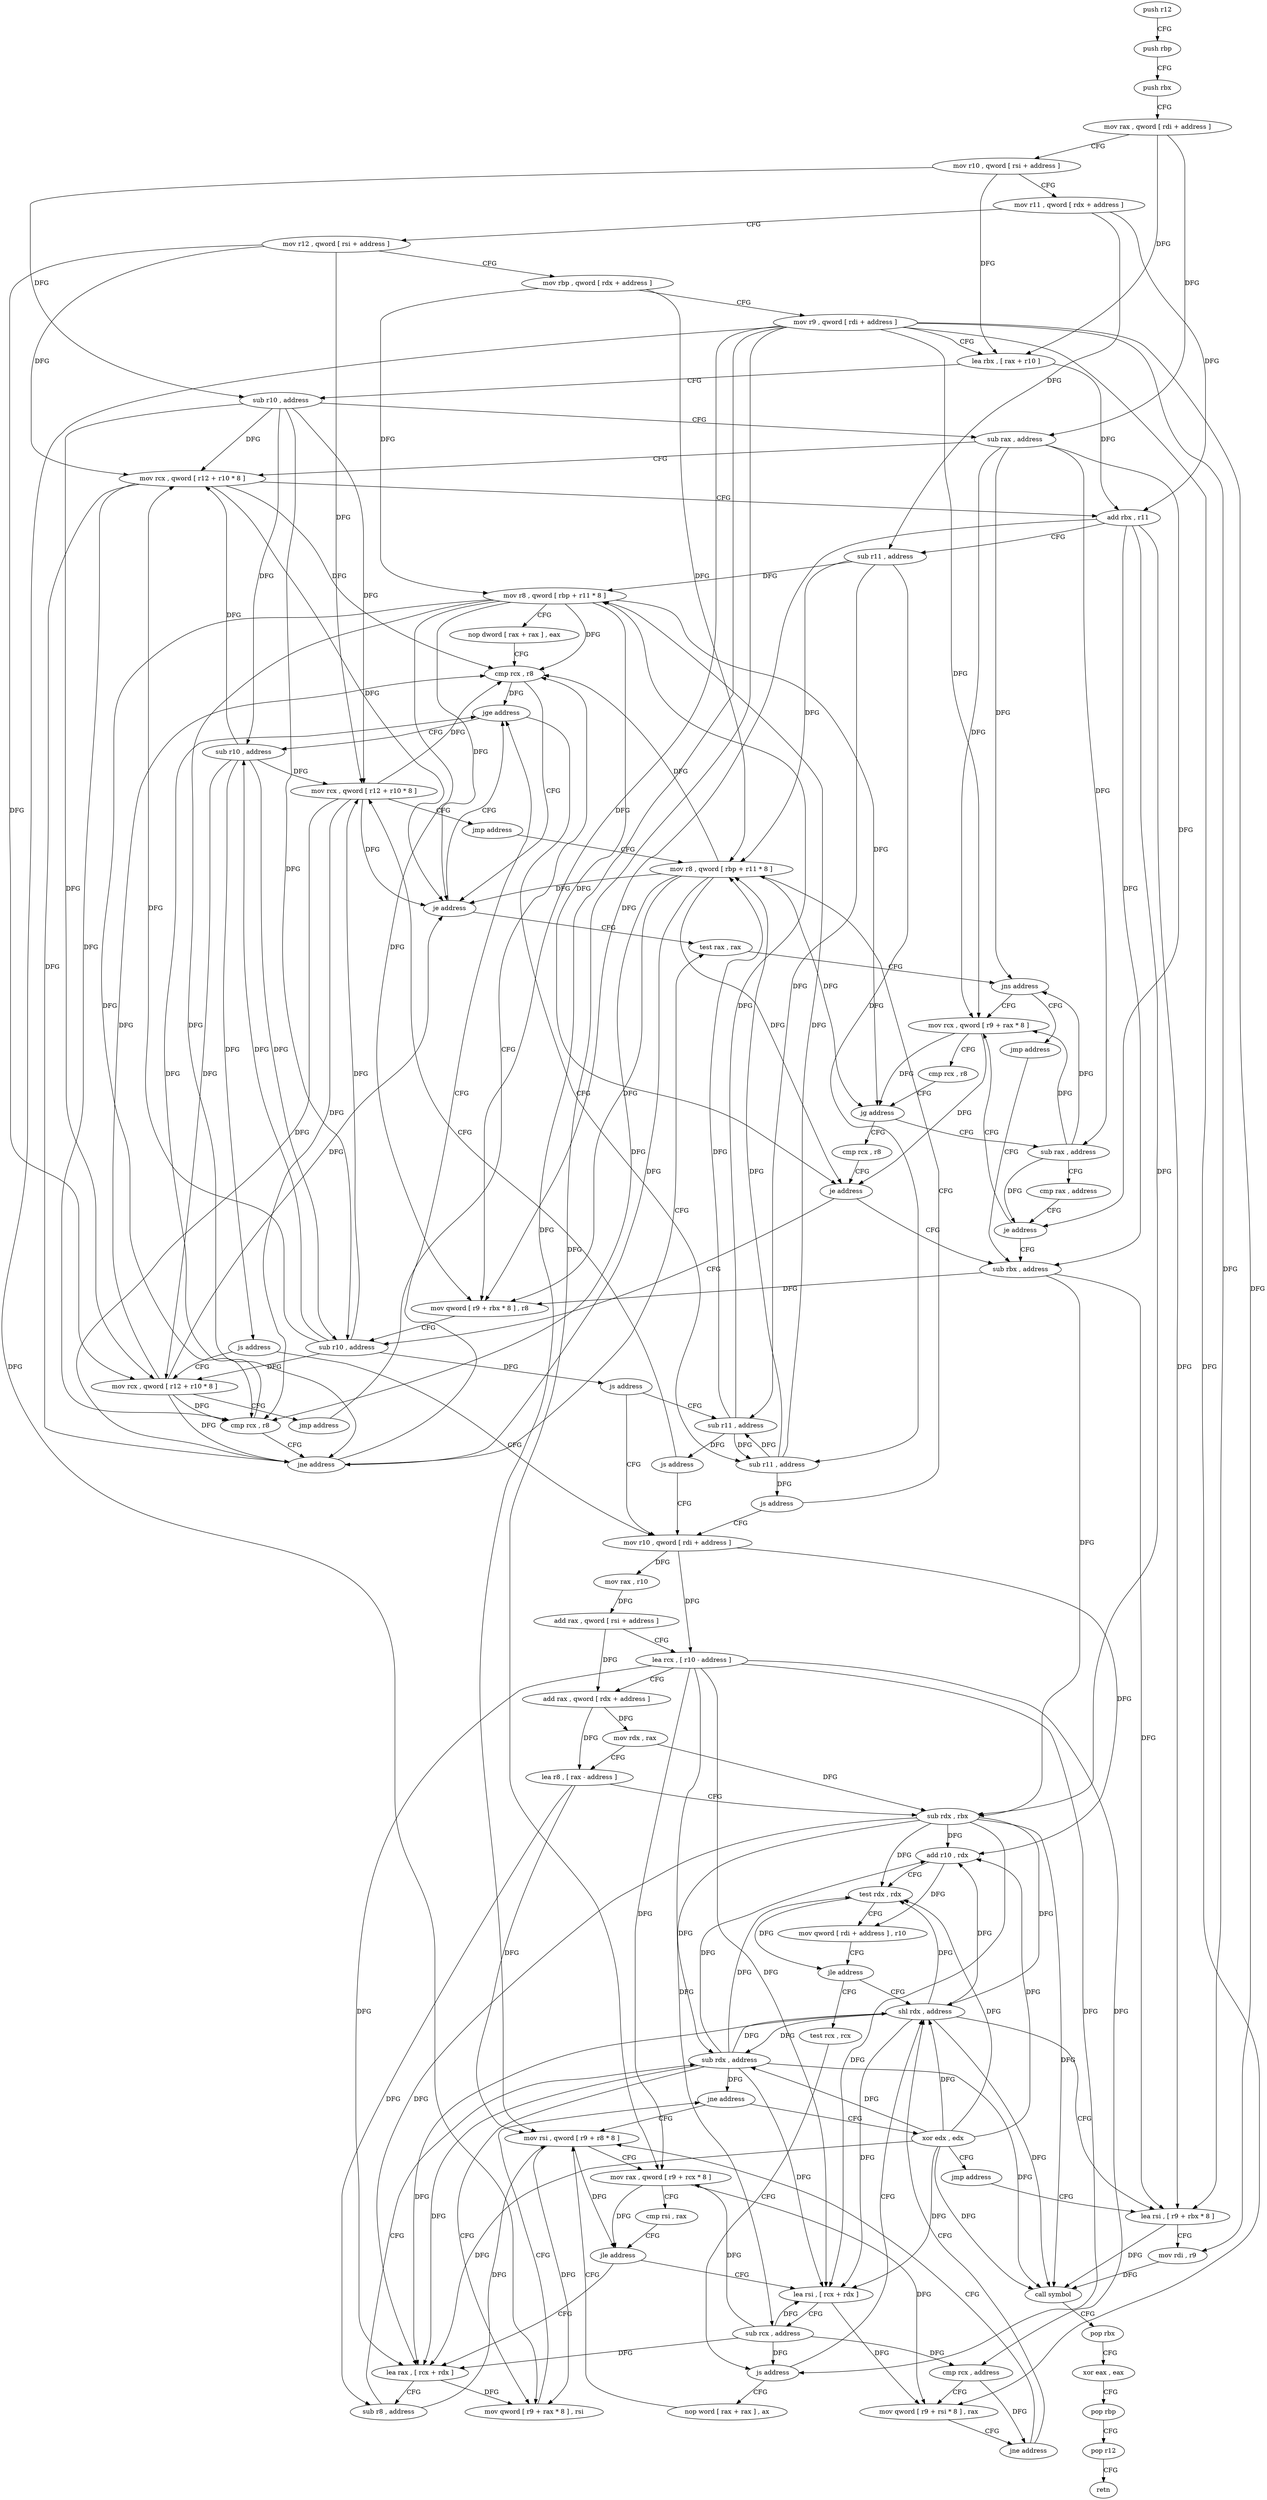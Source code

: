 digraph "func" {
"4367664" [label = "push r12" ]
"4367666" [label = "push rbp" ]
"4367667" [label = "push rbx" ]
"4367668" [label = "mov rax , qword [ rdi + address ]" ]
"4367672" [label = "mov r10 , qword [ rsi + address ]" ]
"4367676" [label = "mov r11 , qword [ rdx + address ]" ]
"4367680" [label = "mov r12 , qword [ rsi + address ]" ]
"4367684" [label = "mov rbp , qword [ rdx + address ]" ]
"4367688" [label = "mov r9 , qword [ rdi + address ]" ]
"4367692" [label = "lea rbx , [ rax + r10 ]" ]
"4367696" [label = "sub r10 , address" ]
"4367700" [label = "sub rax , address" ]
"4367704" [label = "mov rcx , qword [ r12 + r10 * 8 ]" ]
"4367708" [label = "add rbx , r11" ]
"4367711" [label = "sub r11 , address" ]
"4367715" [label = "mov r8 , qword [ rbp + r11 * 8 ]" ]
"4367720" [label = "nop dword [ rax + rax ] , eax" ]
"4367728" [label = "cmp rcx , r8" ]
"4367751" [label = "test rax , rax" ]
"4367754" [label = "jns address" ]
"4367770" [label = "mov rcx , qword [ r9 + rax * 8 ]" ]
"4367756" [label = "jmp address" ]
"4367733" [label = "jge address" ]
"4367816" [label = "sub r10 , address" ]
"4367735" [label = "sub r11 , address" ]
"4367774" [label = "cmp rcx , r8" ]
"4367777" [label = "jg address" ]
"4367760" [label = "sub rax , address" ]
"4367779" [label = "cmp rcx , r8" ]
"4367784" [label = "sub rbx , address" ]
"4367820" [label = "js address" ]
"4367828" [label = "mov r10 , qword [ rdi + address ]" ]
"4367822" [label = "mov rcx , qword [ r12 + r10 * 8 ]" ]
"4367739" [label = "js address" ]
"4367741" [label = "mov r8 , qword [ rbp + r11 * 8 ]" ]
"4367764" [label = "cmp rax , address" ]
"4367768" [label = "je address" ]
"4367782" [label = "je address" ]
"4367792" [label = "sub r10 , address" ]
"4367788" [label = "mov qword [ r9 + rbx * 8 ] , r8" ]
"4367832" [label = "mov rax , r10" ]
"4367835" [label = "add rax , qword [ rsi + address ]" ]
"4367839" [label = "lea rcx , [ r10 - address ]" ]
"4367843" [label = "add rax , qword [ rdx + address ]" ]
"4367847" [label = "mov rdx , rax" ]
"4367850" [label = "lea r8 , [ rax - address ]" ]
"4367854" [label = "sub rdx , rbx" ]
"4367857" [label = "add r10 , rdx" ]
"4367860" [label = "test rdx , rdx" ]
"4367863" [label = "mov qword [ rdi + address ] , r10" ]
"4367867" [label = "jle address" ]
"4367938" [label = "shl rdx , address" ]
"4367869" [label = "test rcx , rcx" ]
"4367826" [label = "jmp address" ]
"4367746" [label = "cmp rcx , r8" ]
"4367749" [label = "jne address" ]
"4367796" [label = "js address" ]
"4367798" [label = "sub r11 , address" ]
"4367802" [label = "js address" ]
"4367804" [label = "mov rcx , qword [ r12 + r10 * 8 ]" ]
"4367942" [label = "lea rsi , [ r9 + rbx * 8 ]" ]
"4367872" [label = "js address" ]
"4367874" [label = "nop word [ rax + rax ] , ax" ]
"4367731" [label = "je address" ]
"4367808" [label = "jmp address" ]
"4367880" [label = "mov rsi , qword [ r9 + r8 * 8 ]" ]
"4367920" [label = "lea rsi , [ rcx + rdx ]" ]
"4367924" [label = "sub rcx , address" ]
"4367928" [label = "cmp rcx , address" ]
"4367932" [label = "mov qword [ r9 + rsi * 8 ] , rax" ]
"4367936" [label = "jne address" ]
"4367893" [label = "lea rax , [ rcx + rdx ]" ]
"4367897" [label = "sub r8 , address" ]
"4367901" [label = "sub rdx , address" ]
"4367905" [label = "mov qword [ r9 + rax * 8 ] , rsi" ]
"4367909" [label = "jne address" ]
"4367911" [label = "xor edx , edx" ]
"4367884" [label = "mov rax , qword [ r9 + rcx * 8 ]" ]
"4367888" [label = "cmp rsi , rax" ]
"4367891" [label = "jle address" ]
"4367913" [label = "jmp address" ]
"4367946" [label = "mov rdi , r9" ]
"4367949" [label = "call symbol" ]
"4367954" [label = "pop rbx" ]
"4367955" [label = "xor eax , eax" ]
"4367957" [label = "pop rbp" ]
"4367958" [label = "pop r12" ]
"4367960" [label = "retn" ]
"4367664" -> "4367666" [ label = "CFG" ]
"4367666" -> "4367667" [ label = "CFG" ]
"4367667" -> "4367668" [ label = "CFG" ]
"4367668" -> "4367672" [ label = "CFG" ]
"4367668" -> "4367692" [ label = "DFG" ]
"4367668" -> "4367700" [ label = "DFG" ]
"4367672" -> "4367676" [ label = "CFG" ]
"4367672" -> "4367692" [ label = "DFG" ]
"4367672" -> "4367696" [ label = "DFG" ]
"4367676" -> "4367680" [ label = "CFG" ]
"4367676" -> "4367708" [ label = "DFG" ]
"4367676" -> "4367711" [ label = "DFG" ]
"4367680" -> "4367684" [ label = "CFG" ]
"4367680" -> "4367704" [ label = "DFG" ]
"4367680" -> "4367822" [ label = "DFG" ]
"4367680" -> "4367804" [ label = "DFG" ]
"4367684" -> "4367688" [ label = "CFG" ]
"4367684" -> "4367715" [ label = "DFG" ]
"4367684" -> "4367741" [ label = "DFG" ]
"4367688" -> "4367692" [ label = "CFG" ]
"4367688" -> "4367770" [ label = "DFG" ]
"4367688" -> "4367788" [ label = "DFG" ]
"4367688" -> "4367942" [ label = "DFG" ]
"4367688" -> "4367946" [ label = "DFG" ]
"4367688" -> "4367880" [ label = "DFG" ]
"4367688" -> "4367884" [ label = "DFG" ]
"4367688" -> "4367932" [ label = "DFG" ]
"4367688" -> "4367905" [ label = "DFG" ]
"4367692" -> "4367696" [ label = "CFG" ]
"4367692" -> "4367708" [ label = "DFG" ]
"4367696" -> "4367700" [ label = "CFG" ]
"4367696" -> "4367704" [ label = "DFG" ]
"4367696" -> "4367816" [ label = "DFG" ]
"4367696" -> "4367822" [ label = "DFG" ]
"4367696" -> "4367792" [ label = "DFG" ]
"4367696" -> "4367804" [ label = "DFG" ]
"4367700" -> "4367704" [ label = "CFG" ]
"4367700" -> "4367754" [ label = "DFG" ]
"4367700" -> "4367770" [ label = "DFG" ]
"4367700" -> "4367760" [ label = "DFG" ]
"4367700" -> "4367768" [ label = "DFG" ]
"4367704" -> "4367708" [ label = "CFG" ]
"4367704" -> "4367728" [ label = "DFG" ]
"4367704" -> "4367731" [ label = "DFG" ]
"4367704" -> "4367746" [ label = "DFG" ]
"4367704" -> "4367749" [ label = "DFG" ]
"4367708" -> "4367711" [ label = "CFG" ]
"4367708" -> "4367784" [ label = "DFG" ]
"4367708" -> "4367788" [ label = "DFG" ]
"4367708" -> "4367854" [ label = "DFG" ]
"4367708" -> "4367942" [ label = "DFG" ]
"4367711" -> "4367715" [ label = "DFG" ]
"4367711" -> "4367735" [ label = "DFG" ]
"4367711" -> "4367741" [ label = "DFG" ]
"4367711" -> "4367798" [ label = "DFG" ]
"4367715" -> "4367720" [ label = "CFG" ]
"4367715" -> "4367728" [ label = "DFG" ]
"4367715" -> "4367731" [ label = "DFG" ]
"4367715" -> "4367777" [ label = "DFG" ]
"4367715" -> "4367782" [ label = "DFG" ]
"4367715" -> "4367788" [ label = "DFG" ]
"4367715" -> "4367746" [ label = "DFG" ]
"4367715" -> "4367749" [ label = "DFG" ]
"4367720" -> "4367728" [ label = "CFG" ]
"4367728" -> "4367731" [ label = "CFG" ]
"4367728" -> "4367733" [ label = "DFG" ]
"4367751" -> "4367754" [ label = "CFG" ]
"4367754" -> "4367770" [ label = "CFG" ]
"4367754" -> "4367756" [ label = "CFG" ]
"4367770" -> "4367774" [ label = "CFG" ]
"4367770" -> "4367777" [ label = "DFG" ]
"4367770" -> "4367782" [ label = "DFG" ]
"4367756" -> "4367784" [ label = "CFG" ]
"4367733" -> "4367816" [ label = "CFG" ]
"4367733" -> "4367735" [ label = "CFG" ]
"4367816" -> "4367820" [ label = "DFG" ]
"4367816" -> "4367704" [ label = "DFG" ]
"4367816" -> "4367822" [ label = "DFG" ]
"4367816" -> "4367792" [ label = "DFG" ]
"4367816" -> "4367804" [ label = "DFG" ]
"4367735" -> "4367739" [ label = "DFG" ]
"4367735" -> "4367715" [ label = "DFG" ]
"4367735" -> "4367741" [ label = "DFG" ]
"4367735" -> "4367798" [ label = "DFG" ]
"4367774" -> "4367777" [ label = "CFG" ]
"4367777" -> "4367760" [ label = "CFG" ]
"4367777" -> "4367779" [ label = "CFG" ]
"4367760" -> "4367764" [ label = "CFG" ]
"4367760" -> "4367754" [ label = "DFG" ]
"4367760" -> "4367770" [ label = "DFG" ]
"4367760" -> "4367768" [ label = "DFG" ]
"4367779" -> "4367782" [ label = "CFG" ]
"4367784" -> "4367788" [ label = "DFG" ]
"4367784" -> "4367854" [ label = "DFG" ]
"4367784" -> "4367942" [ label = "DFG" ]
"4367820" -> "4367828" [ label = "CFG" ]
"4367820" -> "4367822" [ label = "CFG" ]
"4367828" -> "4367832" [ label = "DFG" ]
"4367828" -> "4367839" [ label = "DFG" ]
"4367828" -> "4367857" [ label = "DFG" ]
"4367822" -> "4367826" [ label = "CFG" ]
"4367822" -> "4367728" [ label = "DFG" ]
"4367822" -> "4367731" [ label = "DFG" ]
"4367822" -> "4367746" [ label = "DFG" ]
"4367822" -> "4367749" [ label = "DFG" ]
"4367739" -> "4367828" [ label = "CFG" ]
"4367739" -> "4367741" [ label = "CFG" ]
"4367741" -> "4367746" [ label = "DFG" ]
"4367741" -> "4367728" [ label = "DFG" ]
"4367741" -> "4367731" [ label = "DFG" ]
"4367741" -> "4367777" [ label = "DFG" ]
"4367741" -> "4367782" [ label = "DFG" ]
"4367741" -> "4367788" [ label = "DFG" ]
"4367741" -> "4367749" [ label = "DFG" ]
"4367764" -> "4367768" [ label = "CFG" ]
"4367768" -> "4367784" [ label = "CFG" ]
"4367768" -> "4367770" [ label = "CFG" ]
"4367782" -> "4367792" [ label = "CFG" ]
"4367782" -> "4367784" [ label = "CFG" ]
"4367792" -> "4367796" [ label = "DFG" ]
"4367792" -> "4367704" [ label = "DFG" ]
"4367792" -> "4367816" [ label = "DFG" ]
"4367792" -> "4367822" [ label = "DFG" ]
"4367792" -> "4367804" [ label = "DFG" ]
"4367788" -> "4367792" [ label = "CFG" ]
"4367832" -> "4367835" [ label = "DFG" ]
"4367835" -> "4367839" [ label = "CFG" ]
"4367835" -> "4367843" [ label = "DFG" ]
"4367839" -> "4367843" [ label = "CFG" ]
"4367839" -> "4367872" [ label = "DFG" ]
"4367839" -> "4367884" [ label = "DFG" ]
"4367839" -> "4367920" [ label = "DFG" ]
"4367839" -> "4367924" [ label = "DFG" ]
"4367839" -> "4367928" [ label = "DFG" ]
"4367839" -> "4367893" [ label = "DFG" ]
"4367843" -> "4367847" [ label = "DFG" ]
"4367843" -> "4367850" [ label = "DFG" ]
"4367847" -> "4367850" [ label = "CFG" ]
"4367847" -> "4367854" [ label = "DFG" ]
"4367850" -> "4367854" [ label = "CFG" ]
"4367850" -> "4367880" [ label = "DFG" ]
"4367850" -> "4367897" [ label = "DFG" ]
"4367854" -> "4367857" [ label = "DFG" ]
"4367854" -> "4367860" [ label = "DFG" ]
"4367854" -> "4367938" [ label = "DFG" ]
"4367854" -> "4367949" [ label = "DFG" ]
"4367854" -> "4367920" [ label = "DFG" ]
"4367854" -> "4367893" [ label = "DFG" ]
"4367854" -> "4367901" [ label = "DFG" ]
"4367857" -> "4367860" [ label = "CFG" ]
"4367857" -> "4367863" [ label = "DFG" ]
"4367860" -> "4367863" [ label = "CFG" ]
"4367860" -> "4367867" [ label = "DFG" ]
"4367863" -> "4367867" [ label = "CFG" ]
"4367867" -> "4367938" [ label = "CFG" ]
"4367867" -> "4367869" [ label = "CFG" ]
"4367938" -> "4367942" [ label = "CFG" ]
"4367938" -> "4367857" [ label = "DFG" ]
"4367938" -> "4367860" [ label = "DFG" ]
"4367938" -> "4367949" [ label = "DFG" ]
"4367938" -> "4367920" [ label = "DFG" ]
"4367938" -> "4367893" [ label = "DFG" ]
"4367938" -> "4367901" [ label = "DFG" ]
"4367869" -> "4367872" [ label = "CFG" ]
"4367826" -> "4367728" [ label = "CFG" ]
"4367746" -> "4367749" [ label = "CFG" ]
"4367746" -> "4367733" [ label = "DFG" ]
"4367749" -> "4367733" [ label = "CFG" ]
"4367749" -> "4367751" [ label = "CFG" ]
"4367796" -> "4367828" [ label = "CFG" ]
"4367796" -> "4367798" [ label = "CFG" ]
"4367798" -> "4367802" [ label = "DFG" ]
"4367798" -> "4367715" [ label = "DFG" ]
"4367798" -> "4367735" [ label = "DFG" ]
"4367798" -> "4367741" [ label = "DFG" ]
"4367802" -> "4367828" [ label = "CFG" ]
"4367802" -> "4367804" [ label = "CFG" ]
"4367804" -> "4367808" [ label = "CFG" ]
"4367804" -> "4367728" [ label = "DFG" ]
"4367804" -> "4367731" [ label = "DFG" ]
"4367804" -> "4367746" [ label = "DFG" ]
"4367804" -> "4367749" [ label = "DFG" ]
"4367942" -> "4367946" [ label = "CFG" ]
"4367942" -> "4367949" [ label = "DFG" ]
"4367872" -> "4367938" [ label = "CFG" ]
"4367872" -> "4367874" [ label = "CFG" ]
"4367874" -> "4367880" [ label = "CFG" ]
"4367731" -> "4367751" [ label = "CFG" ]
"4367731" -> "4367733" [ label = "CFG" ]
"4367808" -> "4367741" [ label = "CFG" ]
"4367880" -> "4367884" [ label = "CFG" ]
"4367880" -> "4367891" [ label = "DFG" ]
"4367880" -> "4367905" [ label = "DFG" ]
"4367920" -> "4367924" [ label = "CFG" ]
"4367920" -> "4367932" [ label = "DFG" ]
"4367924" -> "4367928" [ label = "DFG" ]
"4367924" -> "4367872" [ label = "DFG" ]
"4367924" -> "4367884" [ label = "DFG" ]
"4367924" -> "4367920" [ label = "DFG" ]
"4367924" -> "4367893" [ label = "DFG" ]
"4367928" -> "4367932" [ label = "CFG" ]
"4367928" -> "4367936" [ label = "DFG" ]
"4367932" -> "4367936" [ label = "CFG" ]
"4367936" -> "4367880" [ label = "CFG" ]
"4367936" -> "4367938" [ label = "CFG" ]
"4367893" -> "4367897" [ label = "CFG" ]
"4367893" -> "4367905" [ label = "DFG" ]
"4367897" -> "4367901" [ label = "CFG" ]
"4367897" -> "4367880" [ label = "DFG" ]
"4367901" -> "4367905" [ label = "CFG" ]
"4367901" -> "4367857" [ label = "DFG" ]
"4367901" -> "4367860" [ label = "DFG" ]
"4367901" -> "4367938" [ label = "DFG" ]
"4367901" -> "4367949" [ label = "DFG" ]
"4367901" -> "4367920" [ label = "DFG" ]
"4367901" -> "4367893" [ label = "DFG" ]
"4367901" -> "4367909" [ label = "DFG" ]
"4367905" -> "4367909" [ label = "CFG" ]
"4367909" -> "4367880" [ label = "CFG" ]
"4367909" -> "4367911" [ label = "CFG" ]
"4367911" -> "4367913" [ label = "CFG" ]
"4367911" -> "4367857" [ label = "DFG" ]
"4367911" -> "4367860" [ label = "DFG" ]
"4367911" -> "4367938" [ label = "DFG" ]
"4367911" -> "4367949" [ label = "DFG" ]
"4367911" -> "4367920" [ label = "DFG" ]
"4367911" -> "4367893" [ label = "DFG" ]
"4367911" -> "4367901" [ label = "DFG" ]
"4367884" -> "4367888" [ label = "CFG" ]
"4367884" -> "4367891" [ label = "DFG" ]
"4367884" -> "4367932" [ label = "DFG" ]
"4367888" -> "4367891" [ label = "CFG" ]
"4367891" -> "4367920" [ label = "CFG" ]
"4367891" -> "4367893" [ label = "CFG" ]
"4367913" -> "4367942" [ label = "CFG" ]
"4367946" -> "4367949" [ label = "DFG" ]
"4367949" -> "4367954" [ label = "CFG" ]
"4367954" -> "4367955" [ label = "CFG" ]
"4367955" -> "4367957" [ label = "CFG" ]
"4367957" -> "4367958" [ label = "CFG" ]
"4367958" -> "4367960" [ label = "CFG" ]
}

